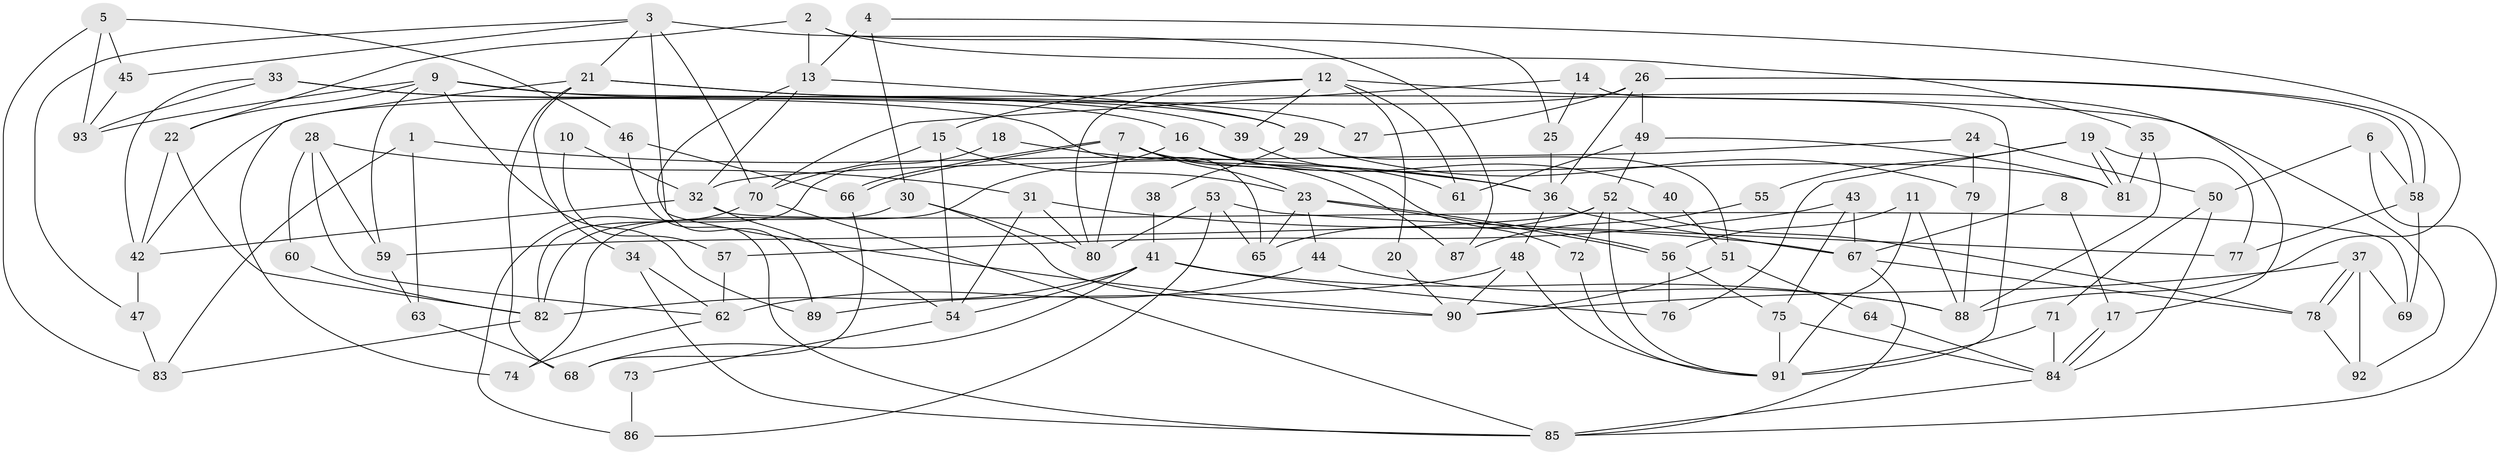 // Generated by graph-tools (version 1.1) at 2025/26/03/09/25 03:26:12]
// undirected, 93 vertices, 186 edges
graph export_dot {
graph [start="1"]
  node [color=gray90,style=filled];
  1;
  2;
  3;
  4;
  5;
  6;
  7;
  8;
  9;
  10;
  11;
  12;
  13;
  14;
  15;
  16;
  17;
  18;
  19;
  20;
  21;
  22;
  23;
  24;
  25;
  26;
  27;
  28;
  29;
  30;
  31;
  32;
  33;
  34;
  35;
  36;
  37;
  38;
  39;
  40;
  41;
  42;
  43;
  44;
  45;
  46;
  47;
  48;
  49;
  50;
  51;
  52;
  53;
  54;
  55;
  56;
  57;
  58;
  59;
  60;
  61;
  62;
  63;
  64;
  65;
  66;
  67;
  68;
  69;
  70;
  71;
  72;
  73;
  74;
  75;
  76;
  77;
  78;
  79;
  80;
  81;
  82;
  83;
  84;
  85;
  86;
  87;
  88;
  89;
  90;
  91;
  92;
  93;
  1 -- 83;
  1 -- 63;
  1 -- 36;
  2 -- 13;
  2 -- 22;
  2 -- 25;
  2 -- 35;
  3 -- 70;
  3 -- 90;
  3 -- 21;
  3 -- 45;
  3 -- 47;
  3 -- 87;
  4 -- 30;
  4 -- 13;
  4 -- 88;
  5 -- 93;
  5 -- 83;
  5 -- 45;
  5 -- 46;
  6 -- 85;
  6 -- 58;
  6 -- 50;
  7 -- 23;
  7 -- 66;
  7 -- 66;
  7 -- 80;
  7 -- 81;
  7 -- 87;
  8 -- 17;
  8 -- 67;
  9 -- 16;
  9 -- 92;
  9 -- 22;
  9 -- 59;
  9 -- 89;
  9 -- 93;
  10 -- 57;
  10 -- 32;
  11 -- 88;
  11 -- 91;
  11 -- 56;
  12 -- 80;
  12 -- 39;
  12 -- 15;
  12 -- 17;
  12 -- 20;
  12 -- 61;
  13 -- 89;
  13 -- 32;
  13 -- 29;
  14 -- 25;
  14 -- 91;
  14 -- 70;
  15 -- 70;
  15 -- 23;
  15 -- 54;
  16 -- 72;
  16 -- 74;
  16 -- 40;
  17 -- 84;
  17 -- 84;
  18 -- 36;
  18 -- 82;
  19 -- 81;
  19 -- 81;
  19 -- 76;
  19 -- 55;
  19 -- 77;
  20 -- 90;
  21 -- 34;
  21 -- 27;
  21 -- 29;
  21 -- 68;
  21 -- 74;
  22 -- 42;
  22 -- 82;
  23 -- 56;
  23 -- 56;
  23 -- 44;
  23 -- 65;
  24 -- 50;
  24 -- 79;
  24 -- 32;
  25 -- 36;
  26 -- 58;
  26 -- 58;
  26 -- 42;
  26 -- 27;
  26 -- 36;
  26 -- 49;
  28 -- 59;
  28 -- 31;
  28 -- 60;
  28 -- 62;
  29 -- 38;
  29 -- 51;
  29 -- 79;
  30 -- 90;
  30 -- 82;
  30 -- 80;
  31 -- 54;
  31 -- 80;
  31 -- 67;
  32 -- 54;
  32 -- 42;
  32 -- 69;
  33 -- 65;
  33 -- 93;
  33 -- 39;
  33 -- 42;
  34 -- 62;
  34 -- 85;
  35 -- 81;
  35 -- 88;
  36 -- 48;
  36 -- 67;
  37 -- 69;
  37 -- 78;
  37 -- 78;
  37 -- 90;
  37 -- 92;
  38 -- 41;
  39 -- 61;
  40 -- 51;
  41 -- 68;
  41 -- 88;
  41 -- 54;
  41 -- 76;
  41 -- 82;
  42 -- 47;
  43 -- 67;
  43 -- 75;
  43 -- 57;
  44 -- 88;
  44 -- 62;
  45 -- 93;
  46 -- 85;
  46 -- 66;
  47 -- 83;
  48 -- 91;
  48 -- 89;
  48 -- 90;
  49 -- 81;
  49 -- 52;
  49 -- 61;
  50 -- 71;
  50 -- 84;
  51 -- 90;
  51 -- 64;
  52 -- 78;
  52 -- 59;
  52 -- 65;
  52 -- 72;
  52 -- 91;
  53 -- 65;
  53 -- 80;
  53 -- 77;
  53 -- 86;
  54 -- 73;
  55 -- 87;
  56 -- 75;
  56 -- 76;
  57 -- 62;
  58 -- 77;
  58 -- 69;
  59 -- 63;
  60 -- 82;
  62 -- 74;
  63 -- 68;
  64 -- 84;
  66 -- 68;
  67 -- 78;
  67 -- 85;
  70 -- 85;
  70 -- 86;
  71 -- 84;
  71 -- 91;
  72 -- 91;
  73 -- 86;
  75 -- 84;
  75 -- 91;
  78 -- 92;
  79 -- 88;
  82 -- 83;
  84 -- 85;
}
